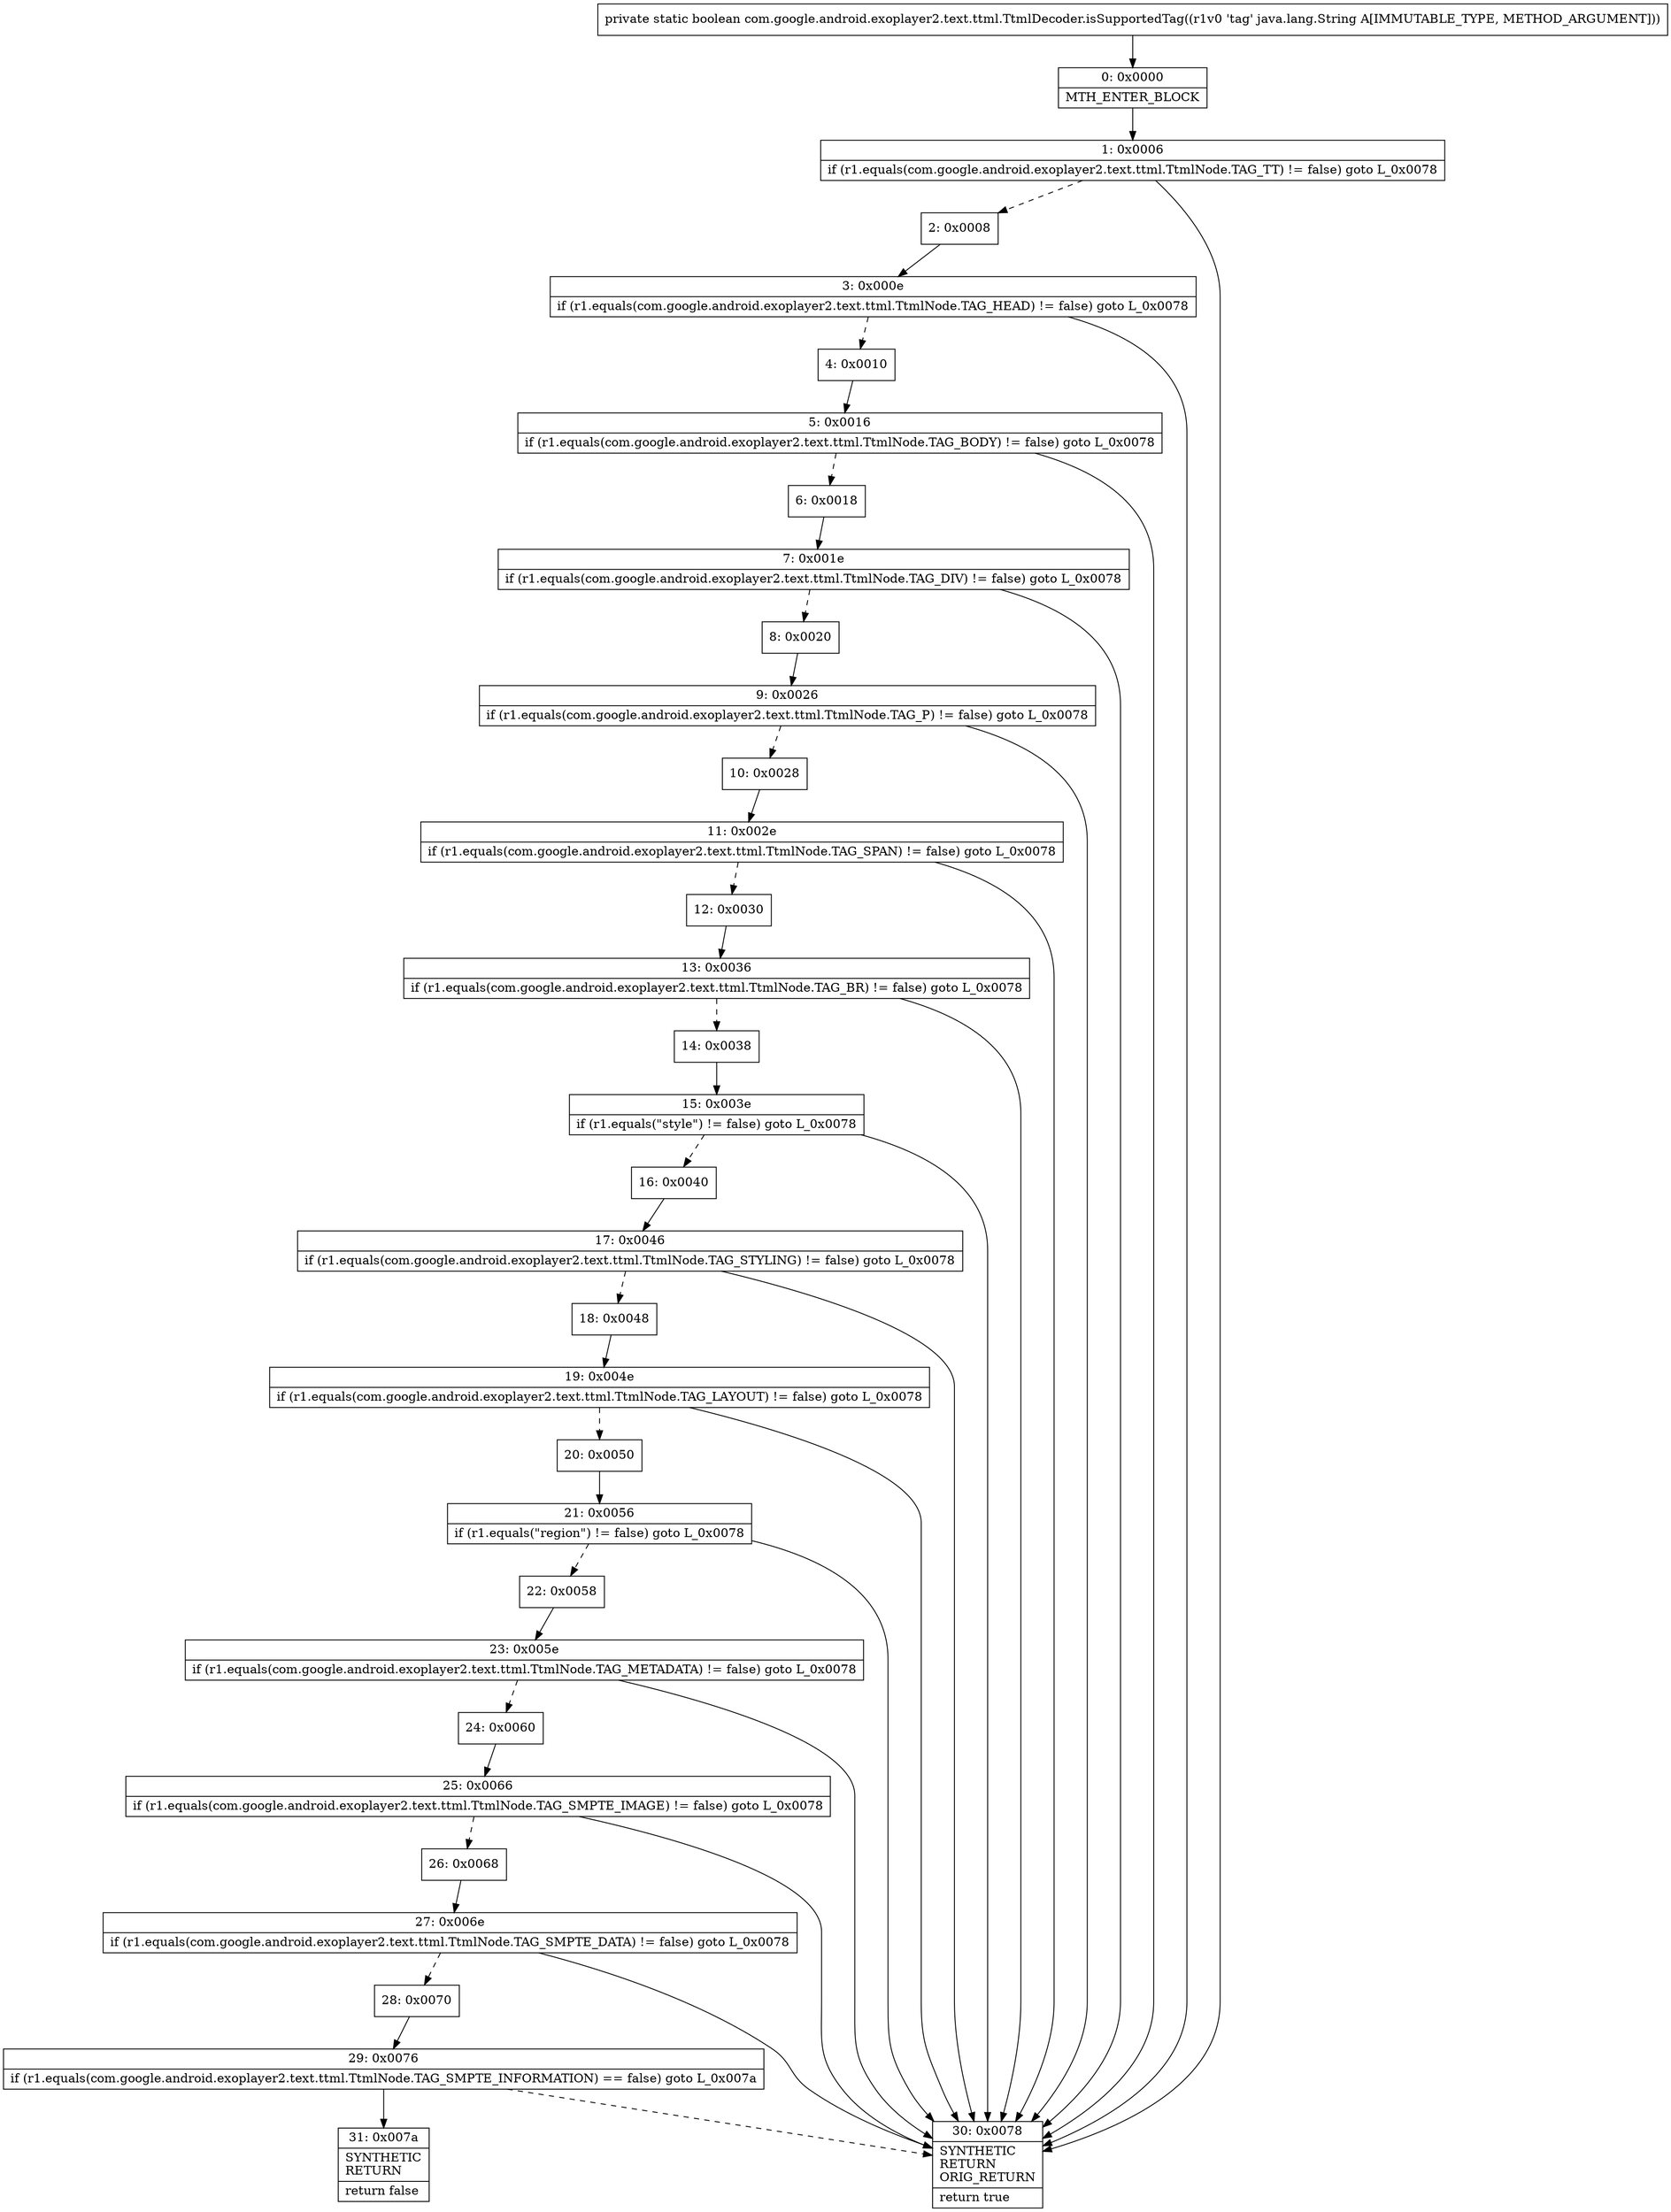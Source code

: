 digraph "CFG forcom.google.android.exoplayer2.text.ttml.TtmlDecoder.isSupportedTag(Ljava\/lang\/String;)Z" {
Node_0 [shape=record,label="{0\:\ 0x0000|MTH_ENTER_BLOCK\l}"];
Node_1 [shape=record,label="{1\:\ 0x0006|if (r1.equals(com.google.android.exoplayer2.text.ttml.TtmlNode.TAG_TT) != false) goto L_0x0078\l}"];
Node_2 [shape=record,label="{2\:\ 0x0008}"];
Node_3 [shape=record,label="{3\:\ 0x000e|if (r1.equals(com.google.android.exoplayer2.text.ttml.TtmlNode.TAG_HEAD) != false) goto L_0x0078\l}"];
Node_4 [shape=record,label="{4\:\ 0x0010}"];
Node_5 [shape=record,label="{5\:\ 0x0016|if (r1.equals(com.google.android.exoplayer2.text.ttml.TtmlNode.TAG_BODY) != false) goto L_0x0078\l}"];
Node_6 [shape=record,label="{6\:\ 0x0018}"];
Node_7 [shape=record,label="{7\:\ 0x001e|if (r1.equals(com.google.android.exoplayer2.text.ttml.TtmlNode.TAG_DIV) != false) goto L_0x0078\l}"];
Node_8 [shape=record,label="{8\:\ 0x0020}"];
Node_9 [shape=record,label="{9\:\ 0x0026|if (r1.equals(com.google.android.exoplayer2.text.ttml.TtmlNode.TAG_P) != false) goto L_0x0078\l}"];
Node_10 [shape=record,label="{10\:\ 0x0028}"];
Node_11 [shape=record,label="{11\:\ 0x002e|if (r1.equals(com.google.android.exoplayer2.text.ttml.TtmlNode.TAG_SPAN) != false) goto L_0x0078\l}"];
Node_12 [shape=record,label="{12\:\ 0x0030}"];
Node_13 [shape=record,label="{13\:\ 0x0036|if (r1.equals(com.google.android.exoplayer2.text.ttml.TtmlNode.TAG_BR) != false) goto L_0x0078\l}"];
Node_14 [shape=record,label="{14\:\ 0x0038}"];
Node_15 [shape=record,label="{15\:\ 0x003e|if (r1.equals(\"style\") != false) goto L_0x0078\l}"];
Node_16 [shape=record,label="{16\:\ 0x0040}"];
Node_17 [shape=record,label="{17\:\ 0x0046|if (r1.equals(com.google.android.exoplayer2.text.ttml.TtmlNode.TAG_STYLING) != false) goto L_0x0078\l}"];
Node_18 [shape=record,label="{18\:\ 0x0048}"];
Node_19 [shape=record,label="{19\:\ 0x004e|if (r1.equals(com.google.android.exoplayer2.text.ttml.TtmlNode.TAG_LAYOUT) != false) goto L_0x0078\l}"];
Node_20 [shape=record,label="{20\:\ 0x0050}"];
Node_21 [shape=record,label="{21\:\ 0x0056|if (r1.equals(\"region\") != false) goto L_0x0078\l}"];
Node_22 [shape=record,label="{22\:\ 0x0058}"];
Node_23 [shape=record,label="{23\:\ 0x005e|if (r1.equals(com.google.android.exoplayer2.text.ttml.TtmlNode.TAG_METADATA) != false) goto L_0x0078\l}"];
Node_24 [shape=record,label="{24\:\ 0x0060}"];
Node_25 [shape=record,label="{25\:\ 0x0066|if (r1.equals(com.google.android.exoplayer2.text.ttml.TtmlNode.TAG_SMPTE_IMAGE) != false) goto L_0x0078\l}"];
Node_26 [shape=record,label="{26\:\ 0x0068}"];
Node_27 [shape=record,label="{27\:\ 0x006e|if (r1.equals(com.google.android.exoplayer2.text.ttml.TtmlNode.TAG_SMPTE_DATA) != false) goto L_0x0078\l}"];
Node_28 [shape=record,label="{28\:\ 0x0070}"];
Node_29 [shape=record,label="{29\:\ 0x0076|if (r1.equals(com.google.android.exoplayer2.text.ttml.TtmlNode.TAG_SMPTE_INFORMATION) == false) goto L_0x007a\l}"];
Node_30 [shape=record,label="{30\:\ 0x0078|SYNTHETIC\lRETURN\lORIG_RETURN\l|return true\l}"];
Node_31 [shape=record,label="{31\:\ 0x007a|SYNTHETIC\lRETURN\l|return false\l}"];
MethodNode[shape=record,label="{private static boolean com.google.android.exoplayer2.text.ttml.TtmlDecoder.isSupportedTag((r1v0 'tag' java.lang.String A[IMMUTABLE_TYPE, METHOD_ARGUMENT])) }"];
MethodNode -> Node_0;
Node_0 -> Node_1;
Node_1 -> Node_2[style=dashed];
Node_1 -> Node_30;
Node_2 -> Node_3;
Node_3 -> Node_4[style=dashed];
Node_3 -> Node_30;
Node_4 -> Node_5;
Node_5 -> Node_6[style=dashed];
Node_5 -> Node_30;
Node_6 -> Node_7;
Node_7 -> Node_8[style=dashed];
Node_7 -> Node_30;
Node_8 -> Node_9;
Node_9 -> Node_10[style=dashed];
Node_9 -> Node_30;
Node_10 -> Node_11;
Node_11 -> Node_12[style=dashed];
Node_11 -> Node_30;
Node_12 -> Node_13;
Node_13 -> Node_14[style=dashed];
Node_13 -> Node_30;
Node_14 -> Node_15;
Node_15 -> Node_16[style=dashed];
Node_15 -> Node_30;
Node_16 -> Node_17;
Node_17 -> Node_18[style=dashed];
Node_17 -> Node_30;
Node_18 -> Node_19;
Node_19 -> Node_20[style=dashed];
Node_19 -> Node_30;
Node_20 -> Node_21;
Node_21 -> Node_22[style=dashed];
Node_21 -> Node_30;
Node_22 -> Node_23;
Node_23 -> Node_24[style=dashed];
Node_23 -> Node_30;
Node_24 -> Node_25;
Node_25 -> Node_26[style=dashed];
Node_25 -> Node_30;
Node_26 -> Node_27;
Node_27 -> Node_28[style=dashed];
Node_27 -> Node_30;
Node_28 -> Node_29;
Node_29 -> Node_30[style=dashed];
Node_29 -> Node_31;
}

